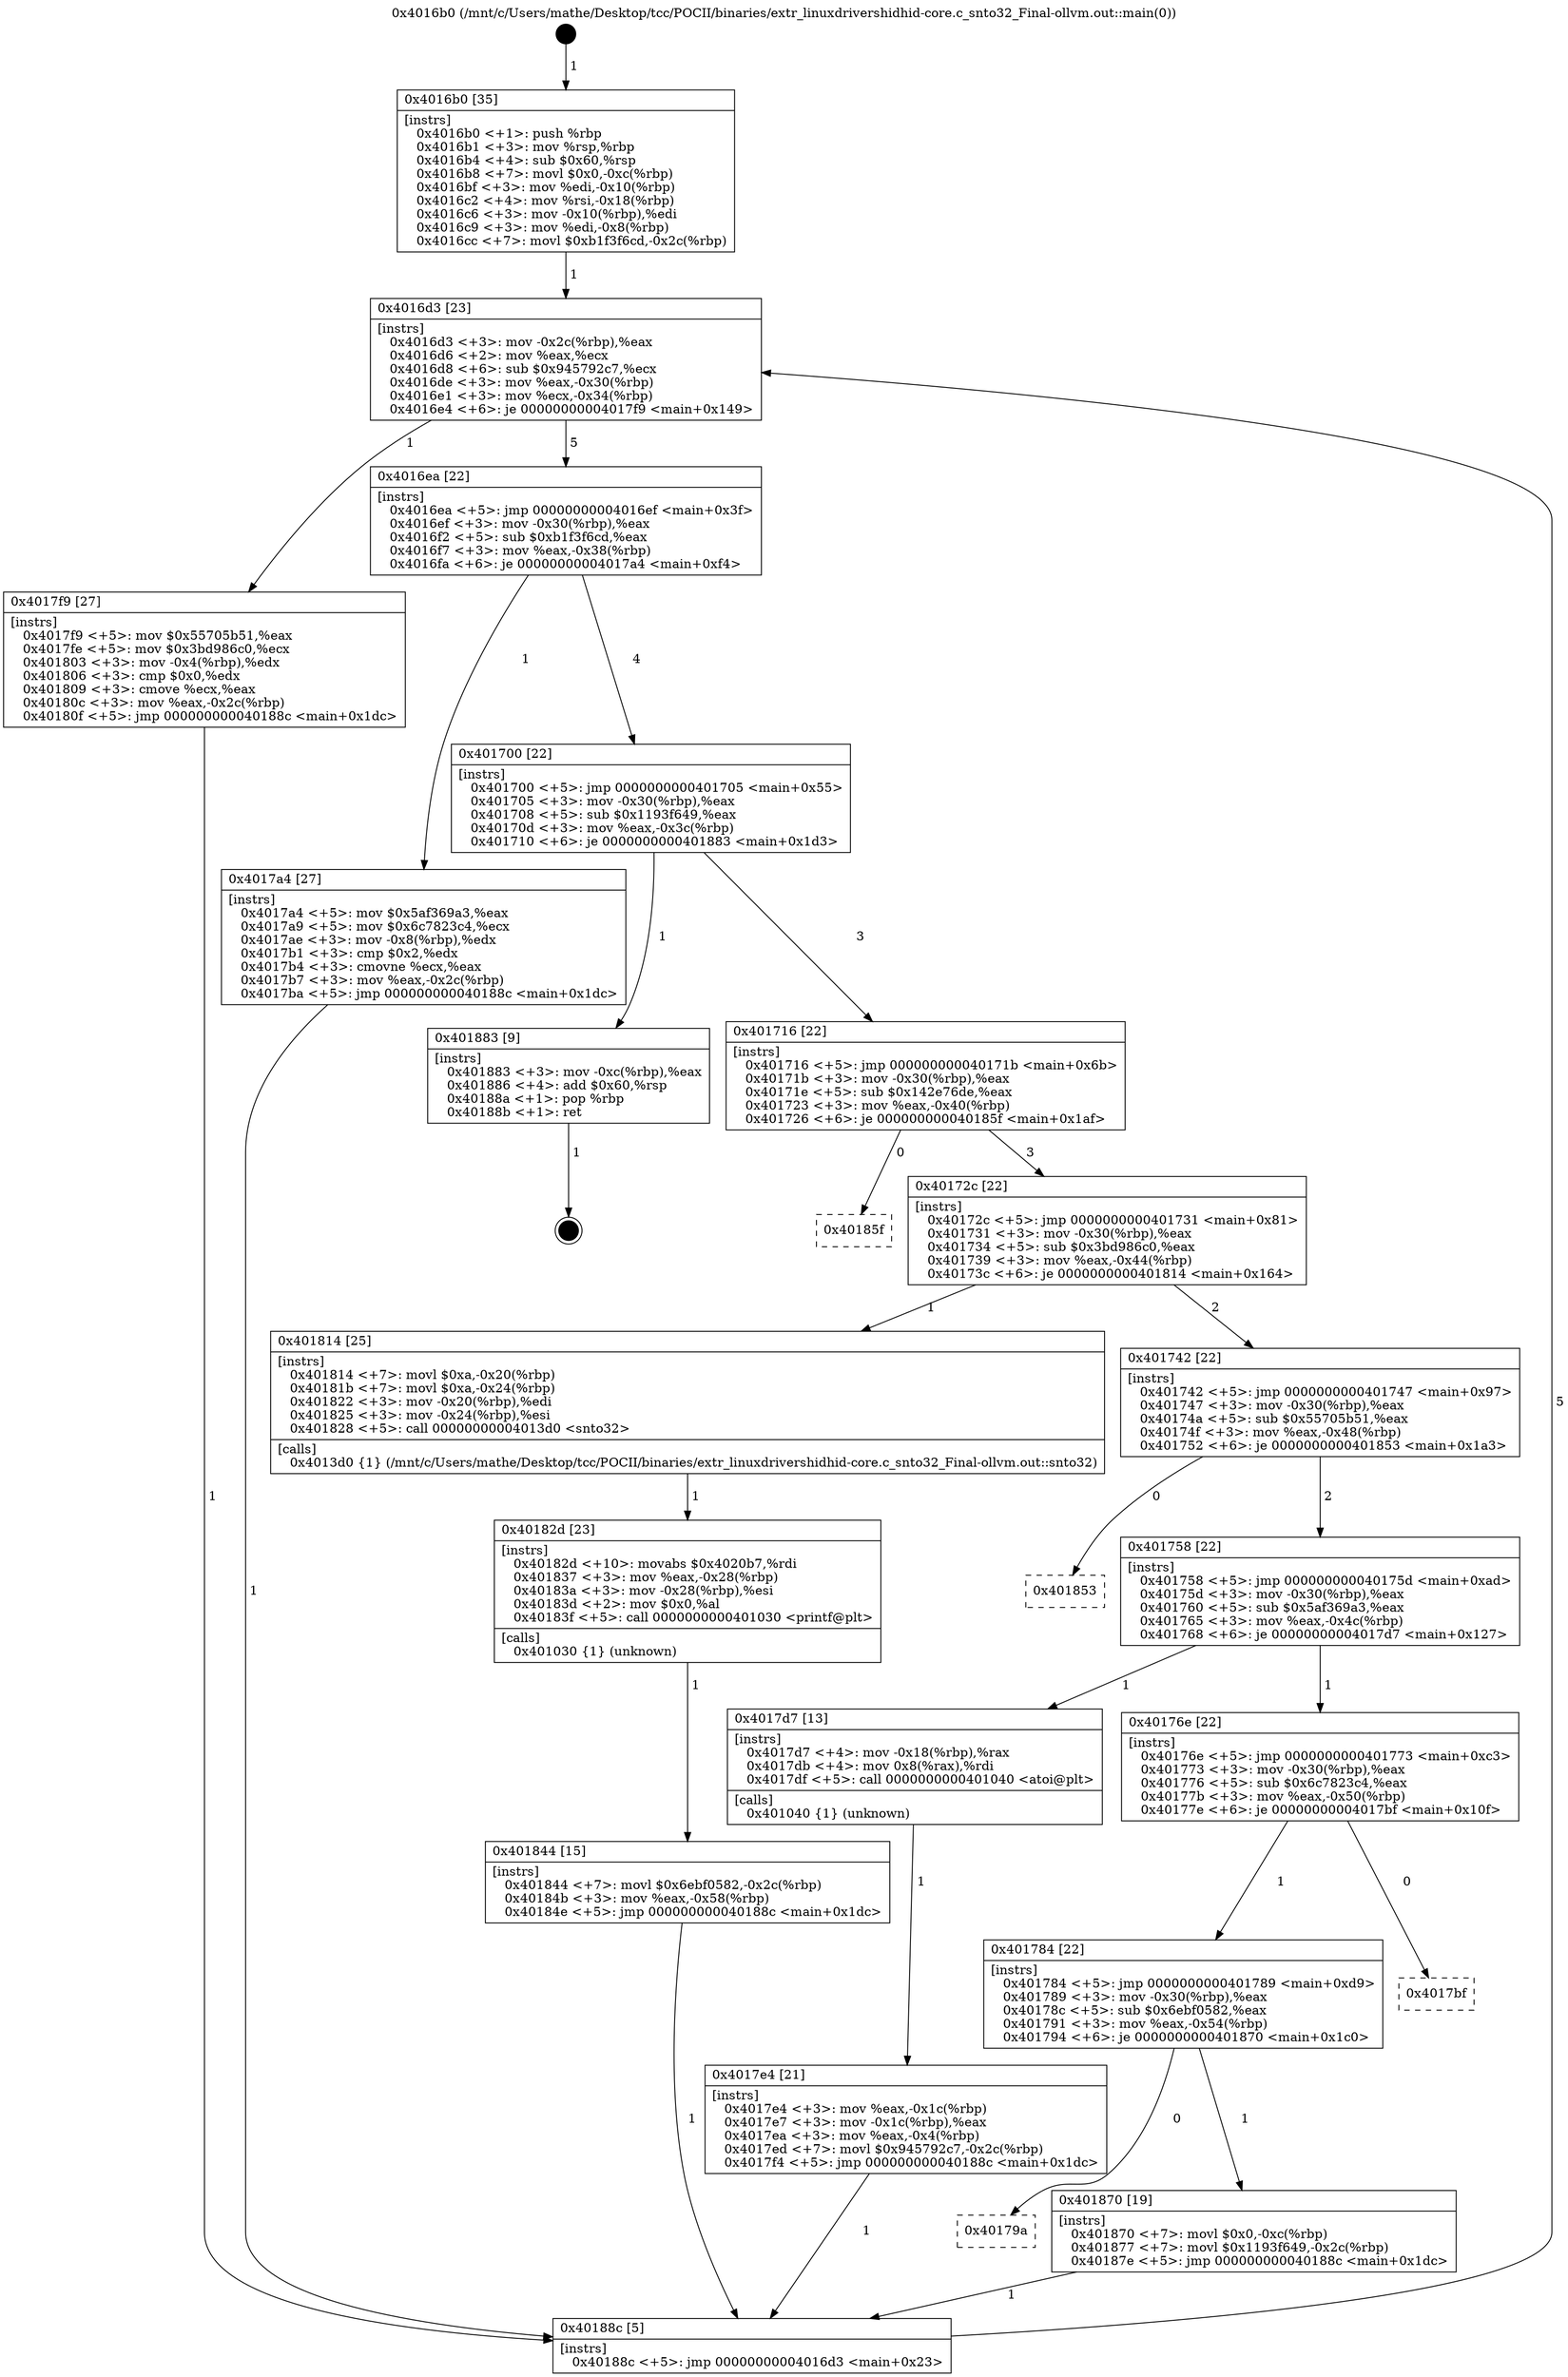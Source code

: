 digraph "0x4016b0" {
  label = "0x4016b0 (/mnt/c/Users/mathe/Desktop/tcc/POCII/binaries/extr_linuxdrivershidhid-core.c_snto32_Final-ollvm.out::main(0))"
  labelloc = "t"
  node[shape=record]

  Entry [label="",width=0.3,height=0.3,shape=circle,fillcolor=black,style=filled]
  "0x4016d3" [label="{
     0x4016d3 [23]\l
     | [instrs]\l
     &nbsp;&nbsp;0x4016d3 \<+3\>: mov -0x2c(%rbp),%eax\l
     &nbsp;&nbsp;0x4016d6 \<+2\>: mov %eax,%ecx\l
     &nbsp;&nbsp;0x4016d8 \<+6\>: sub $0x945792c7,%ecx\l
     &nbsp;&nbsp;0x4016de \<+3\>: mov %eax,-0x30(%rbp)\l
     &nbsp;&nbsp;0x4016e1 \<+3\>: mov %ecx,-0x34(%rbp)\l
     &nbsp;&nbsp;0x4016e4 \<+6\>: je 00000000004017f9 \<main+0x149\>\l
  }"]
  "0x4017f9" [label="{
     0x4017f9 [27]\l
     | [instrs]\l
     &nbsp;&nbsp;0x4017f9 \<+5\>: mov $0x55705b51,%eax\l
     &nbsp;&nbsp;0x4017fe \<+5\>: mov $0x3bd986c0,%ecx\l
     &nbsp;&nbsp;0x401803 \<+3\>: mov -0x4(%rbp),%edx\l
     &nbsp;&nbsp;0x401806 \<+3\>: cmp $0x0,%edx\l
     &nbsp;&nbsp;0x401809 \<+3\>: cmove %ecx,%eax\l
     &nbsp;&nbsp;0x40180c \<+3\>: mov %eax,-0x2c(%rbp)\l
     &nbsp;&nbsp;0x40180f \<+5\>: jmp 000000000040188c \<main+0x1dc\>\l
  }"]
  "0x4016ea" [label="{
     0x4016ea [22]\l
     | [instrs]\l
     &nbsp;&nbsp;0x4016ea \<+5\>: jmp 00000000004016ef \<main+0x3f\>\l
     &nbsp;&nbsp;0x4016ef \<+3\>: mov -0x30(%rbp),%eax\l
     &nbsp;&nbsp;0x4016f2 \<+5\>: sub $0xb1f3f6cd,%eax\l
     &nbsp;&nbsp;0x4016f7 \<+3\>: mov %eax,-0x38(%rbp)\l
     &nbsp;&nbsp;0x4016fa \<+6\>: je 00000000004017a4 \<main+0xf4\>\l
  }"]
  Exit [label="",width=0.3,height=0.3,shape=circle,fillcolor=black,style=filled,peripheries=2]
  "0x4017a4" [label="{
     0x4017a4 [27]\l
     | [instrs]\l
     &nbsp;&nbsp;0x4017a4 \<+5\>: mov $0x5af369a3,%eax\l
     &nbsp;&nbsp;0x4017a9 \<+5\>: mov $0x6c7823c4,%ecx\l
     &nbsp;&nbsp;0x4017ae \<+3\>: mov -0x8(%rbp),%edx\l
     &nbsp;&nbsp;0x4017b1 \<+3\>: cmp $0x2,%edx\l
     &nbsp;&nbsp;0x4017b4 \<+3\>: cmovne %ecx,%eax\l
     &nbsp;&nbsp;0x4017b7 \<+3\>: mov %eax,-0x2c(%rbp)\l
     &nbsp;&nbsp;0x4017ba \<+5\>: jmp 000000000040188c \<main+0x1dc\>\l
  }"]
  "0x401700" [label="{
     0x401700 [22]\l
     | [instrs]\l
     &nbsp;&nbsp;0x401700 \<+5\>: jmp 0000000000401705 \<main+0x55\>\l
     &nbsp;&nbsp;0x401705 \<+3\>: mov -0x30(%rbp),%eax\l
     &nbsp;&nbsp;0x401708 \<+5\>: sub $0x1193f649,%eax\l
     &nbsp;&nbsp;0x40170d \<+3\>: mov %eax,-0x3c(%rbp)\l
     &nbsp;&nbsp;0x401710 \<+6\>: je 0000000000401883 \<main+0x1d3\>\l
  }"]
  "0x40188c" [label="{
     0x40188c [5]\l
     | [instrs]\l
     &nbsp;&nbsp;0x40188c \<+5\>: jmp 00000000004016d3 \<main+0x23\>\l
  }"]
  "0x4016b0" [label="{
     0x4016b0 [35]\l
     | [instrs]\l
     &nbsp;&nbsp;0x4016b0 \<+1\>: push %rbp\l
     &nbsp;&nbsp;0x4016b1 \<+3\>: mov %rsp,%rbp\l
     &nbsp;&nbsp;0x4016b4 \<+4\>: sub $0x60,%rsp\l
     &nbsp;&nbsp;0x4016b8 \<+7\>: movl $0x0,-0xc(%rbp)\l
     &nbsp;&nbsp;0x4016bf \<+3\>: mov %edi,-0x10(%rbp)\l
     &nbsp;&nbsp;0x4016c2 \<+4\>: mov %rsi,-0x18(%rbp)\l
     &nbsp;&nbsp;0x4016c6 \<+3\>: mov -0x10(%rbp),%edi\l
     &nbsp;&nbsp;0x4016c9 \<+3\>: mov %edi,-0x8(%rbp)\l
     &nbsp;&nbsp;0x4016cc \<+7\>: movl $0xb1f3f6cd,-0x2c(%rbp)\l
  }"]
  "0x40179a" [label="{
     0x40179a\l
  }", style=dashed]
  "0x401883" [label="{
     0x401883 [9]\l
     | [instrs]\l
     &nbsp;&nbsp;0x401883 \<+3\>: mov -0xc(%rbp),%eax\l
     &nbsp;&nbsp;0x401886 \<+4\>: add $0x60,%rsp\l
     &nbsp;&nbsp;0x40188a \<+1\>: pop %rbp\l
     &nbsp;&nbsp;0x40188b \<+1\>: ret\l
  }"]
  "0x401716" [label="{
     0x401716 [22]\l
     | [instrs]\l
     &nbsp;&nbsp;0x401716 \<+5\>: jmp 000000000040171b \<main+0x6b\>\l
     &nbsp;&nbsp;0x40171b \<+3\>: mov -0x30(%rbp),%eax\l
     &nbsp;&nbsp;0x40171e \<+5\>: sub $0x142e76de,%eax\l
     &nbsp;&nbsp;0x401723 \<+3\>: mov %eax,-0x40(%rbp)\l
     &nbsp;&nbsp;0x401726 \<+6\>: je 000000000040185f \<main+0x1af\>\l
  }"]
  "0x401870" [label="{
     0x401870 [19]\l
     | [instrs]\l
     &nbsp;&nbsp;0x401870 \<+7\>: movl $0x0,-0xc(%rbp)\l
     &nbsp;&nbsp;0x401877 \<+7\>: movl $0x1193f649,-0x2c(%rbp)\l
     &nbsp;&nbsp;0x40187e \<+5\>: jmp 000000000040188c \<main+0x1dc\>\l
  }"]
  "0x40185f" [label="{
     0x40185f\l
  }", style=dashed]
  "0x40172c" [label="{
     0x40172c [22]\l
     | [instrs]\l
     &nbsp;&nbsp;0x40172c \<+5\>: jmp 0000000000401731 \<main+0x81\>\l
     &nbsp;&nbsp;0x401731 \<+3\>: mov -0x30(%rbp),%eax\l
     &nbsp;&nbsp;0x401734 \<+5\>: sub $0x3bd986c0,%eax\l
     &nbsp;&nbsp;0x401739 \<+3\>: mov %eax,-0x44(%rbp)\l
     &nbsp;&nbsp;0x40173c \<+6\>: je 0000000000401814 \<main+0x164\>\l
  }"]
  "0x401784" [label="{
     0x401784 [22]\l
     | [instrs]\l
     &nbsp;&nbsp;0x401784 \<+5\>: jmp 0000000000401789 \<main+0xd9\>\l
     &nbsp;&nbsp;0x401789 \<+3\>: mov -0x30(%rbp),%eax\l
     &nbsp;&nbsp;0x40178c \<+5\>: sub $0x6ebf0582,%eax\l
     &nbsp;&nbsp;0x401791 \<+3\>: mov %eax,-0x54(%rbp)\l
     &nbsp;&nbsp;0x401794 \<+6\>: je 0000000000401870 \<main+0x1c0\>\l
  }"]
  "0x401814" [label="{
     0x401814 [25]\l
     | [instrs]\l
     &nbsp;&nbsp;0x401814 \<+7\>: movl $0xa,-0x20(%rbp)\l
     &nbsp;&nbsp;0x40181b \<+7\>: movl $0xa,-0x24(%rbp)\l
     &nbsp;&nbsp;0x401822 \<+3\>: mov -0x20(%rbp),%edi\l
     &nbsp;&nbsp;0x401825 \<+3\>: mov -0x24(%rbp),%esi\l
     &nbsp;&nbsp;0x401828 \<+5\>: call 00000000004013d0 \<snto32\>\l
     | [calls]\l
     &nbsp;&nbsp;0x4013d0 \{1\} (/mnt/c/Users/mathe/Desktop/tcc/POCII/binaries/extr_linuxdrivershidhid-core.c_snto32_Final-ollvm.out::snto32)\l
  }"]
  "0x401742" [label="{
     0x401742 [22]\l
     | [instrs]\l
     &nbsp;&nbsp;0x401742 \<+5\>: jmp 0000000000401747 \<main+0x97\>\l
     &nbsp;&nbsp;0x401747 \<+3\>: mov -0x30(%rbp),%eax\l
     &nbsp;&nbsp;0x40174a \<+5\>: sub $0x55705b51,%eax\l
     &nbsp;&nbsp;0x40174f \<+3\>: mov %eax,-0x48(%rbp)\l
     &nbsp;&nbsp;0x401752 \<+6\>: je 0000000000401853 \<main+0x1a3\>\l
  }"]
  "0x4017bf" [label="{
     0x4017bf\l
  }", style=dashed]
  "0x401853" [label="{
     0x401853\l
  }", style=dashed]
  "0x401758" [label="{
     0x401758 [22]\l
     | [instrs]\l
     &nbsp;&nbsp;0x401758 \<+5\>: jmp 000000000040175d \<main+0xad\>\l
     &nbsp;&nbsp;0x40175d \<+3\>: mov -0x30(%rbp),%eax\l
     &nbsp;&nbsp;0x401760 \<+5\>: sub $0x5af369a3,%eax\l
     &nbsp;&nbsp;0x401765 \<+3\>: mov %eax,-0x4c(%rbp)\l
     &nbsp;&nbsp;0x401768 \<+6\>: je 00000000004017d7 \<main+0x127\>\l
  }"]
  "0x401844" [label="{
     0x401844 [15]\l
     | [instrs]\l
     &nbsp;&nbsp;0x401844 \<+7\>: movl $0x6ebf0582,-0x2c(%rbp)\l
     &nbsp;&nbsp;0x40184b \<+3\>: mov %eax,-0x58(%rbp)\l
     &nbsp;&nbsp;0x40184e \<+5\>: jmp 000000000040188c \<main+0x1dc\>\l
  }"]
  "0x4017d7" [label="{
     0x4017d7 [13]\l
     | [instrs]\l
     &nbsp;&nbsp;0x4017d7 \<+4\>: mov -0x18(%rbp),%rax\l
     &nbsp;&nbsp;0x4017db \<+4\>: mov 0x8(%rax),%rdi\l
     &nbsp;&nbsp;0x4017df \<+5\>: call 0000000000401040 \<atoi@plt\>\l
     | [calls]\l
     &nbsp;&nbsp;0x401040 \{1\} (unknown)\l
  }"]
  "0x40176e" [label="{
     0x40176e [22]\l
     | [instrs]\l
     &nbsp;&nbsp;0x40176e \<+5\>: jmp 0000000000401773 \<main+0xc3\>\l
     &nbsp;&nbsp;0x401773 \<+3\>: mov -0x30(%rbp),%eax\l
     &nbsp;&nbsp;0x401776 \<+5\>: sub $0x6c7823c4,%eax\l
     &nbsp;&nbsp;0x40177b \<+3\>: mov %eax,-0x50(%rbp)\l
     &nbsp;&nbsp;0x40177e \<+6\>: je 00000000004017bf \<main+0x10f\>\l
  }"]
  "0x4017e4" [label="{
     0x4017e4 [21]\l
     | [instrs]\l
     &nbsp;&nbsp;0x4017e4 \<+3\>: mov %eax,-0x1c(%rbp)\l
     &nbsp;&nbsp;0x4017e7 \<+3\>: mov -0x1c(%rbp),%eax\l
     &nbsp;&nbsp;0x4017ea \<+3\>: mov %eax,-0x4(%rbp)\l
     &nbsp;&nbsp;0x4017ed \<+7\>: movl $0x945792c7,-0x2c(%rbp)\l
     &nbsp;&nbsp;0x4017f4 \<+5\>: jmp 000000000040188c \<main+0x1dc\>\l
  }"]
  "0x40182d" [label="{
     0x40182d [23]\l
     | [instrs]\l
     &nbsp;&nbsp;0x40182d \<+10\>: movabs $0x4020b7,%rdi\l
     &nbsp;&nbsp;0x401837 \<+3\>: mov %eax,-0x28(%rbp)\l
     &nbsp;&nbsp;0x40183a \<+3\>: mov -0x28(%rbp),%esi\l
     &nbsp;&nbsp;0x40183d \<+2\>: mov $0x0,%al\l
     &nbsp;&nbsp;0x40183f \<+5\>: call 0000000000401030 \<printf@plt\>\l
     | [calls]\l
     &nbsp;&nbsp;0x401030 \{1\} (unknown)\l
  }"]
  Entry -> "0x4016b0" [label=" 1"]
  "0x4016d3" -> "0x4017f9" [label=" 1"]
  "0x4016d3" -> "0x4016ea" [label=" 5"]
  "0x401883" -> Exit [label=" 1"]
  "0x4016ea" -> "0x4017a4" [label=" 1"]
  "0x4016ea" -> "0x401700" [label=" 4"]
  "0x4017a4" -> "0x40188c" [label=" 1"]
  "0x4016b0" -> "0x4016d3" [label=" 1"]
  "0x40188c" -> "0x4016d3" [label=" 5"]
  "0x401870" -> "0x40188c" [label=" 1"]
  "0x401700" -> "0x401883" [label=" 1"]
  "0x401700" -> "0x401716" [label=" 3"]
  "0x401784" -> "0x40179a" [label=" 0"]
  "0x401716" -> "0x40185f" [label=" 0"]
  "0x401716" -> "0x40172c" [label=" 3"]
  "0x401784" -> "0x401870" [label=" 1"]
  "0x40172c" -> "0x401814" [label=" 1"]
  "0x40172c" -> "0x401742" [label=" 2"]
  "0x40176e" -> "0x401784" [label=" 1"]
  "0x401742" -> "0x401853" [label=" 0"]
  "0x401742" -> "0x401758" [label=" 2"]
  "0x40176e" -> "0x4017bf" [label=" 0"]
  "0x401758" -> "0x4017d7" [label=" 1"]
  "0x401758" -> "0x40176e" [label=" 1"]
  "0x4017d7" -> "0x4017e4" [label=" 1"]
  "0x4017e4" -> "0x40188c" [label=" 1"]
  "0x4017f9" -> "0x40188c" [label=" 1"]
  "0x401814" -> "0x40182d" [label=" 1"]
  "0x40182d" -> "0x401844" [label=" 1"]
  "0x401844" -> "0x40188c" [label=" 1"]
}
